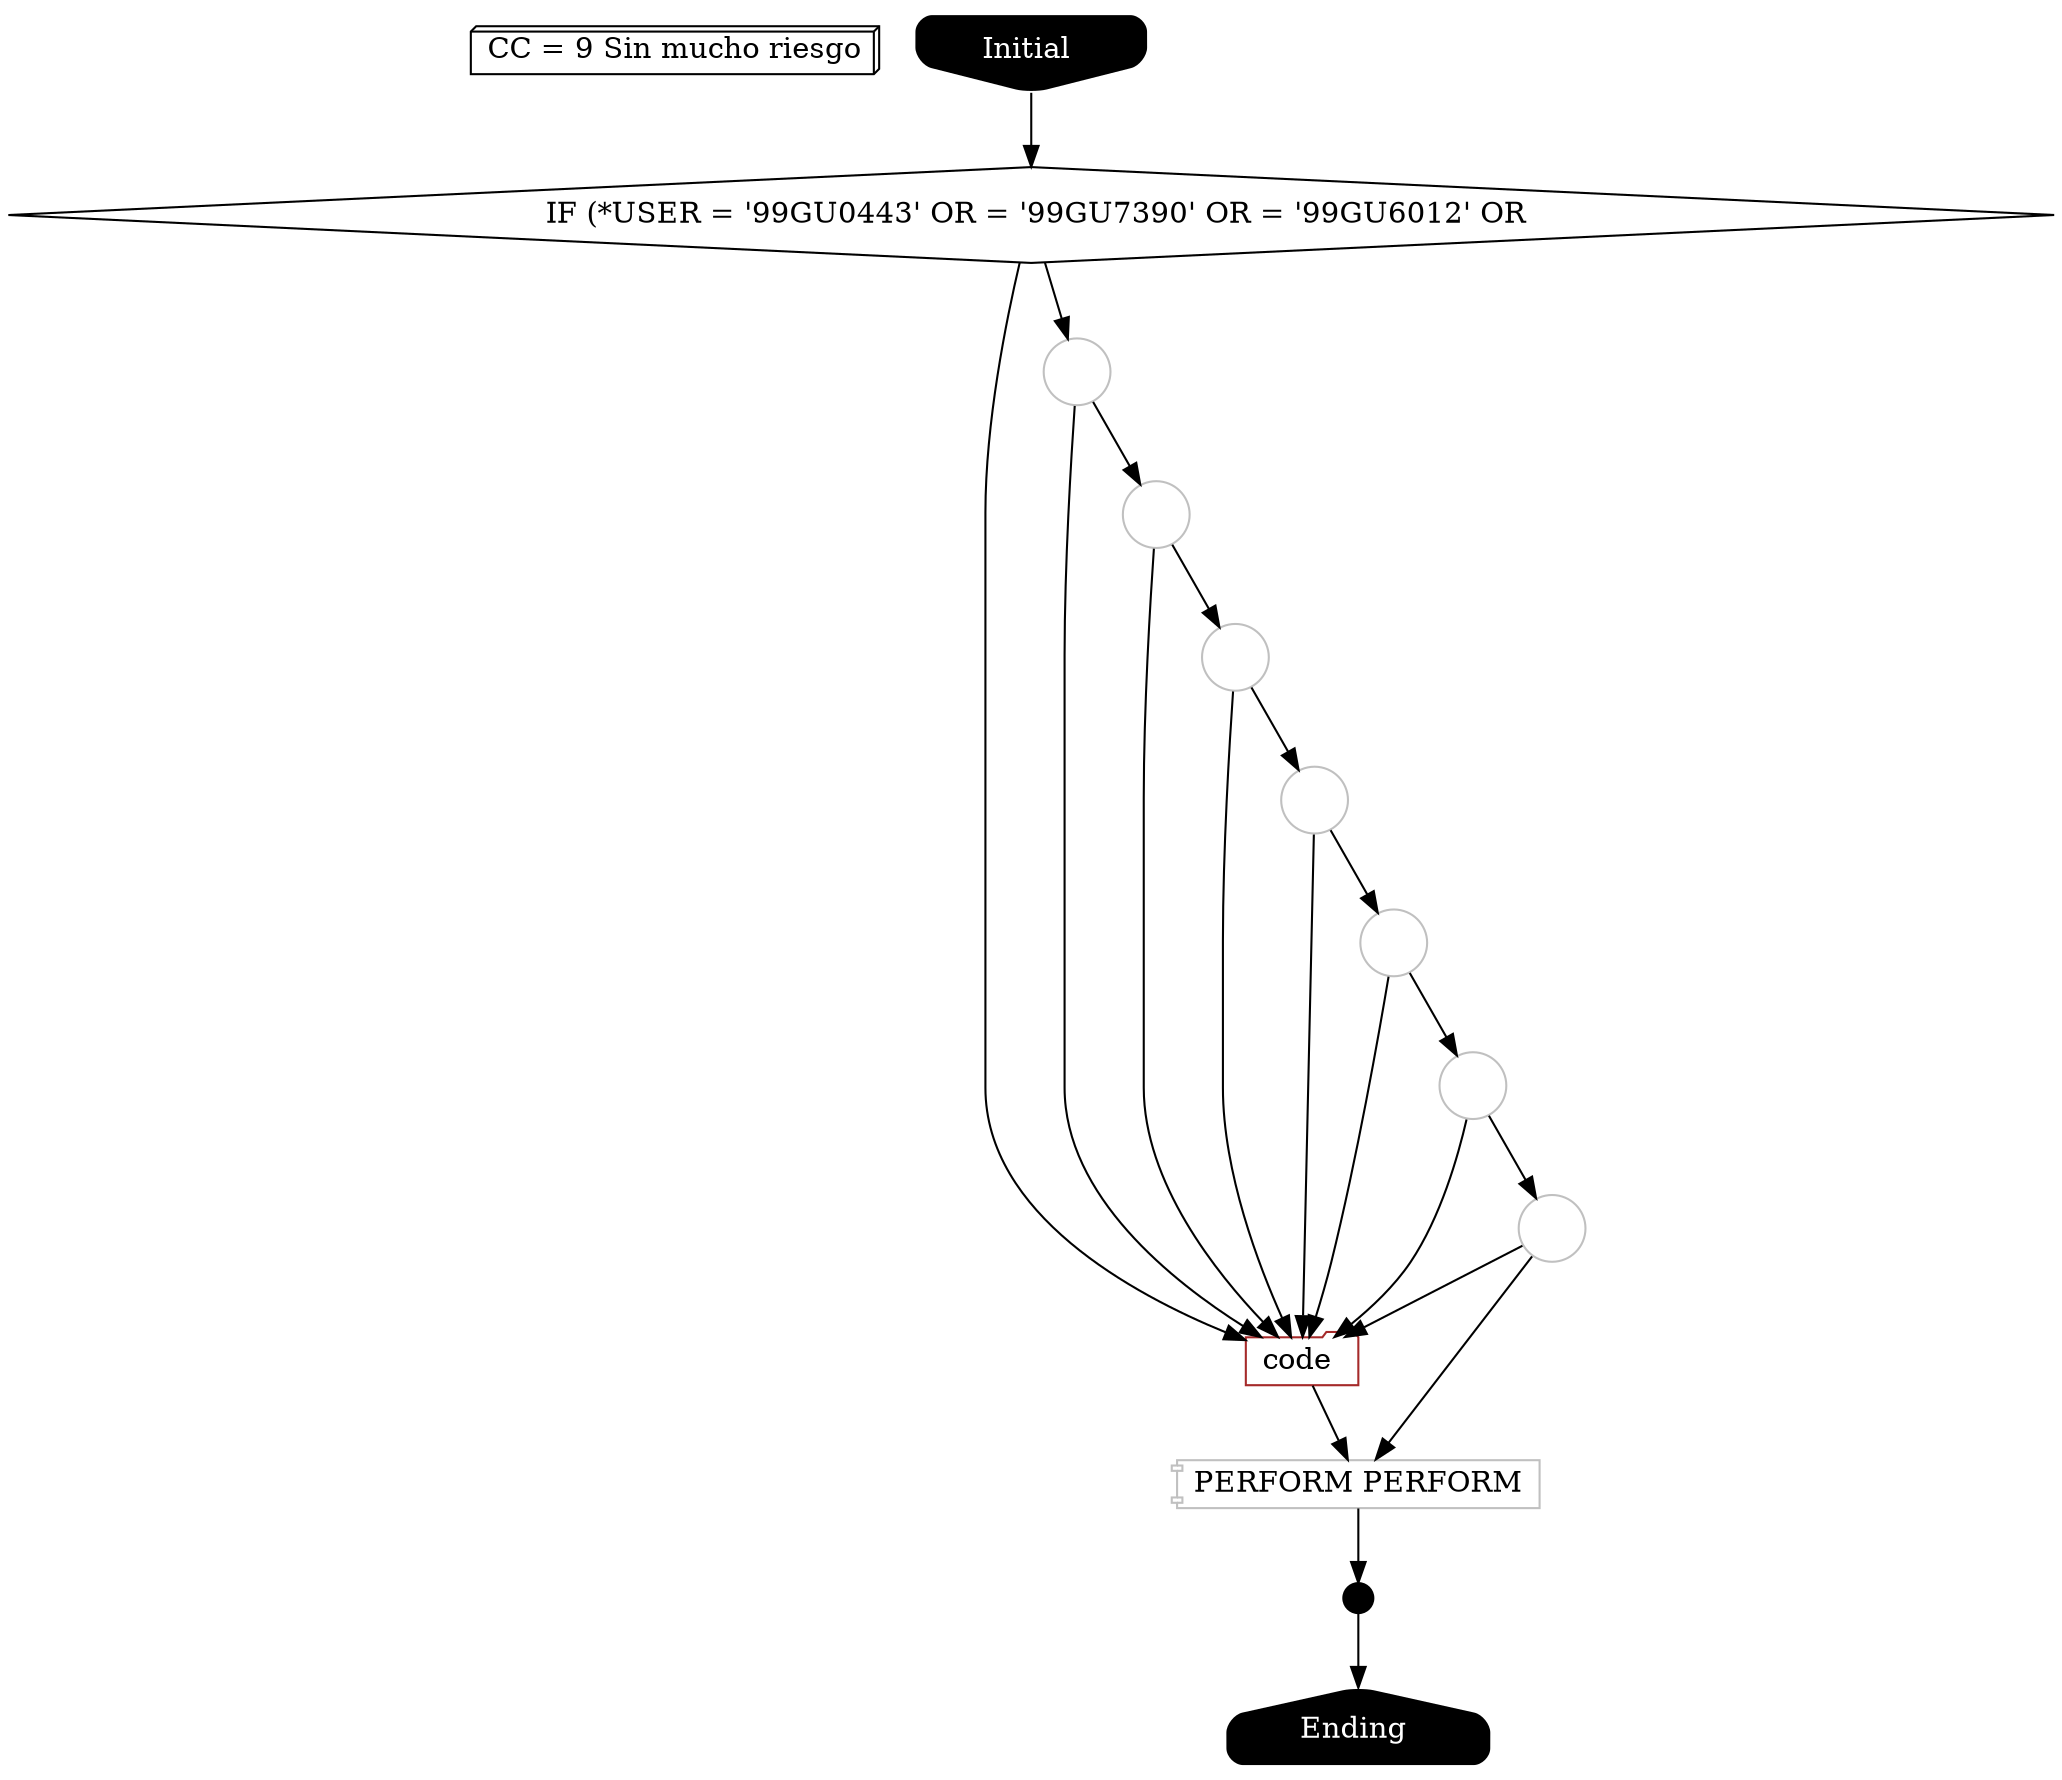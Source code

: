 // 
digraph {
	graph [ layout=dot beautify=true]
	node [ color=black fillcolor=black height=.2 shape=house width=.2 fontcolor=white style="rounded, filled"]
	edge [ color=black]
		"Complejidad Ciclomática" [label="CC = 9 Sin mucho riesgo"  color=black fillcolor=white shape=box3d fontcolor=black]
		"1" [label=" IF (*USER = '99GU0443' OR = '99GU7390' OR = '99GU6012' OR"  color=black fillcolor=white shape=diamond fontcolor=black style=""]
		"2" [label="Initial "  color=black fillcolor=black shape=invhouse fontcolor=white style="rounded, filled"]
		"3" [label="PERFORM PERFORM"  color=grey fillcolor=white shape=component fontcolor=black style="rounded, filled"]
		"4" [label="code "  color=brown fillcolor=white shape=folder fontcolor=black style=""]
		"5" [label=" "  color=grey fillcolor=white shape=circle fontcolor=black style=""]
		"6" [label=" "  color=grey fillcolor=white shape=circle fontcolor=black style=""]
		"7" [label=" "  color=grey fillcolor=white shape=circle fontcolor=black style=""]
		"8" [label=" "  color=grey fillcolor=white shape=circle fontcolor=black style=""]
		"9" [label=" "  color=grey fillcolor=white shape=circle fontcolor=black style=""]
		"10" [label=" "  color=grey fillcolor=white shape=circle fontcolor=black style=""]
		"11" [label=" "  color=grey fillcolor=white shape=circle fontcolor=black style=""]
		"12" [label=" "  color=black fillcolor=black height=.2 shape=point width=.2 fontcolor=black style=rounded]
		"13" [label="Ending "  color=black fillcolor=black height=.2 shape=house width=.2 fontcolor=white style="rounded, filled"]
			12 -> 13 [ color=black]
			3 -> 12 [ color=black]
			4 -> 3 [ color=black]
			11 -> 3 [ color=black]
			11 -> 4 [ color=black]
			10 -> 11 [ color=black]
			10 -> 4 [ color=black]
			9 -> 10 [ color=black]
			9 -> 4 [ color=black]
			8 -> 9 [ color=black]
			8 -> 4 [ color=black]
			7 -> 8 [ color=black]
			7 -> 4 [ color=black]
			6 -> 7 [ color=black]
			6 -> 4 [ color=black]
			5 -> 6 [ color=black]
			5 -> 4 [ color=black]
			1 -> 5 [ color=black]
			1 -> 4 [ color=black]
			2 -> 1 [ color=black]
}
